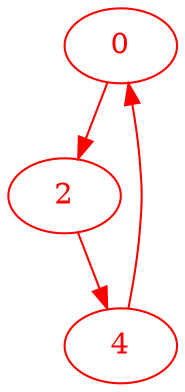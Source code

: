 digraph g{
node [color = red, fontcolor=red]; 0 2 4 ;
0 -> 2 [color=red] ;
2 -> 4 [color=red] ;
4 -> 0 [color=red] ;
}